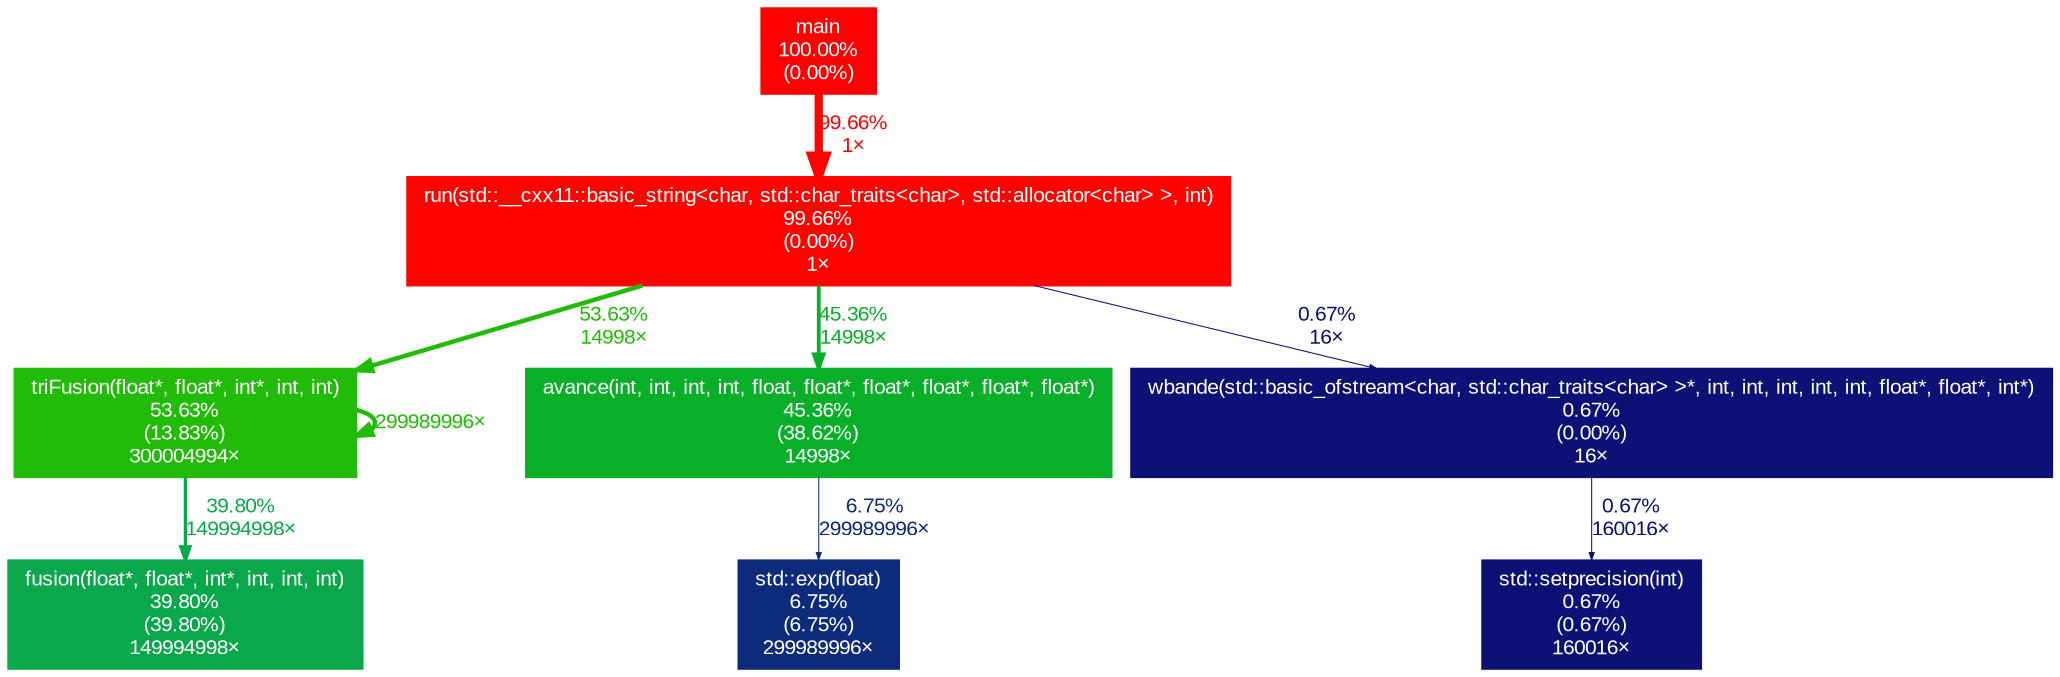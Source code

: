digraph {
	graph [fontname=Arial, nodesep=0.125, ranksep=0.25];
	node [fontcolor=white, fontname=Arial, height=0, shape=box, style=filled, width=0];
	edge [fontname=Arial];
	1 [color="#ff0000", fontcolor="#ffffff", fontsize="10.00", label="main\n100.00%\n(0.00%)"];
	1 -> 2 [arrowsize="1.00", color="#fe0400", fontcolor="#fe0400", fontsize="10.00", label="99.66%\n1×", labeldistance="3.99", penwidth="3.99"];
	2 [color="#fe0400", fontcolor="#ffffff", fontsize="10.00", label="run(std::__cxx11::basic_string<char, std::char_traits<char>, std::allocator<char> >, int)\n99.66%\n(0.00%)\n1×"];
	2 -> 3 [arrowsize="0.73", color="#23bb09", fontcolor="#23bb09", fontsize="10.00", label="53.63%\n14998×", labeldistance="2.15", penwidth="2.15"];
	2 -> 4 [arrowsize="0.67", color="#0aaf29", fontcolor="#0aaf29", fontsize="10.00", label="45.36%\n14998×", labeldistance="1.81", penwidth="1.81"];
	2 -> 8 [arrowsize="0.35", color="#0d1074", fontcolor="#0d1074", fontsize="10.00", label="0.67%\n16×", labeldistance="0.50", penwidth="0.50"];
	3 [color="#23bb09", fontcolor="#ffffff", fontsize="10.00", label="triFusion(float*, float*, int*, int, int)\n53.63%\n(13.83%)\n300004994×"];
	3 -> 3 [arrowsize="0.73", color="#23bb09", fontcolor="#23bb09", fontsize="10.00", label="299989996×", labeldistance="2.15", penwidth="2.15"];
	3 -> 5 [arrowsize="0.63", color="#0ba84b", fontcolor="#0ba84b", fontsize="10.00", label="39.80%\n149994998×", labeldistance="1.59", penwidth="1.59"];
	4 [color="#0aaf29", fontcolor="#ffffff", fontsize="10.00", label="avance(int, int, int, int, float, float*, float*, float*, float*, float*)\n45.36%\n(38.62%)\n14998×"];
	4 -> 6 [arrowsize="0.35", color="#0d2b7b", fontcolor="#0d2b7b", fontsize="10.00", label="6.75%\n299989996×", labeldistance="0.50", penwidth="0.50"];
	5 [color="#0ba84b", fontcolor="#ffffff", fontsize="10.00", label="fusion(float*, float*, int*, int, int, int)\n39.80%\n(39.80%)\n149994998×"];
	6 [color="#0d2b7b", fontcolor="#ffffff", fontsize="10.00", label="std::exp(float)\n6.75%\n(6.75%)\n299989996×"];
	7 [color="#0d1074", fontcolor="#ffffff", fontsize="10.00", label="std::setprecision(int)\n0.67%\n(0.67%)\n160016×"];
	8 [color="#0d1074", fontcolor="#ffffff", fontsize="10.00", label="wbande(std::basic_ofstream<char, std::char_traits<char> >*, int, int, int, int, int, float*, float*, int*)\n0.67%\n(0.00%)\n16×"];
	8 -> 7 [arrowsize="0.35", color="#0d1074", fontcolor="#0d1074", fontsize="10.00", label="0.67%\n160016×", labeldistance="0.50", penwidth="0.50"];
}
